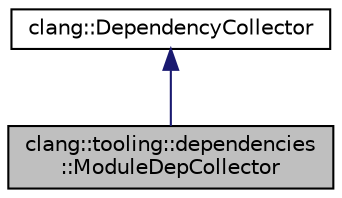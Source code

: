 digraph "clang::tooling::dependencies::ModuleDepCollector"
{
 // LATEX_PDF_SIZE
  bgcolor="transparent";
  edge [fontname="Helvetica",fontsize="10",labelfontname="Helvetica",labelfontsize="10"];
  node [fontname="Helvetica",fontsize="10",shape=record];
  Node1 [label="clang::tooling::dependencies\l::ModuleDepCollector",height=0.2,width=0.4,color="black", fillcolor="grey75", style="filled", fontcolor="black",tooltip="Collects modular and non-modular dependencies of the main file by attaching ModuleDepCollectorPP to t..."];
  Node2 -> Node1 [dir="back",color="midnightblue",fontsize="10",style="solid",fontname="Helvetica"];
  Node2 [label="clang::DependencyCollector",height=0.2,width=0.4,color="black",URL="$classclang_1_1DependencyCollector.html",tooltip="An interface for collecting the dependencies of a compilation."];
}
